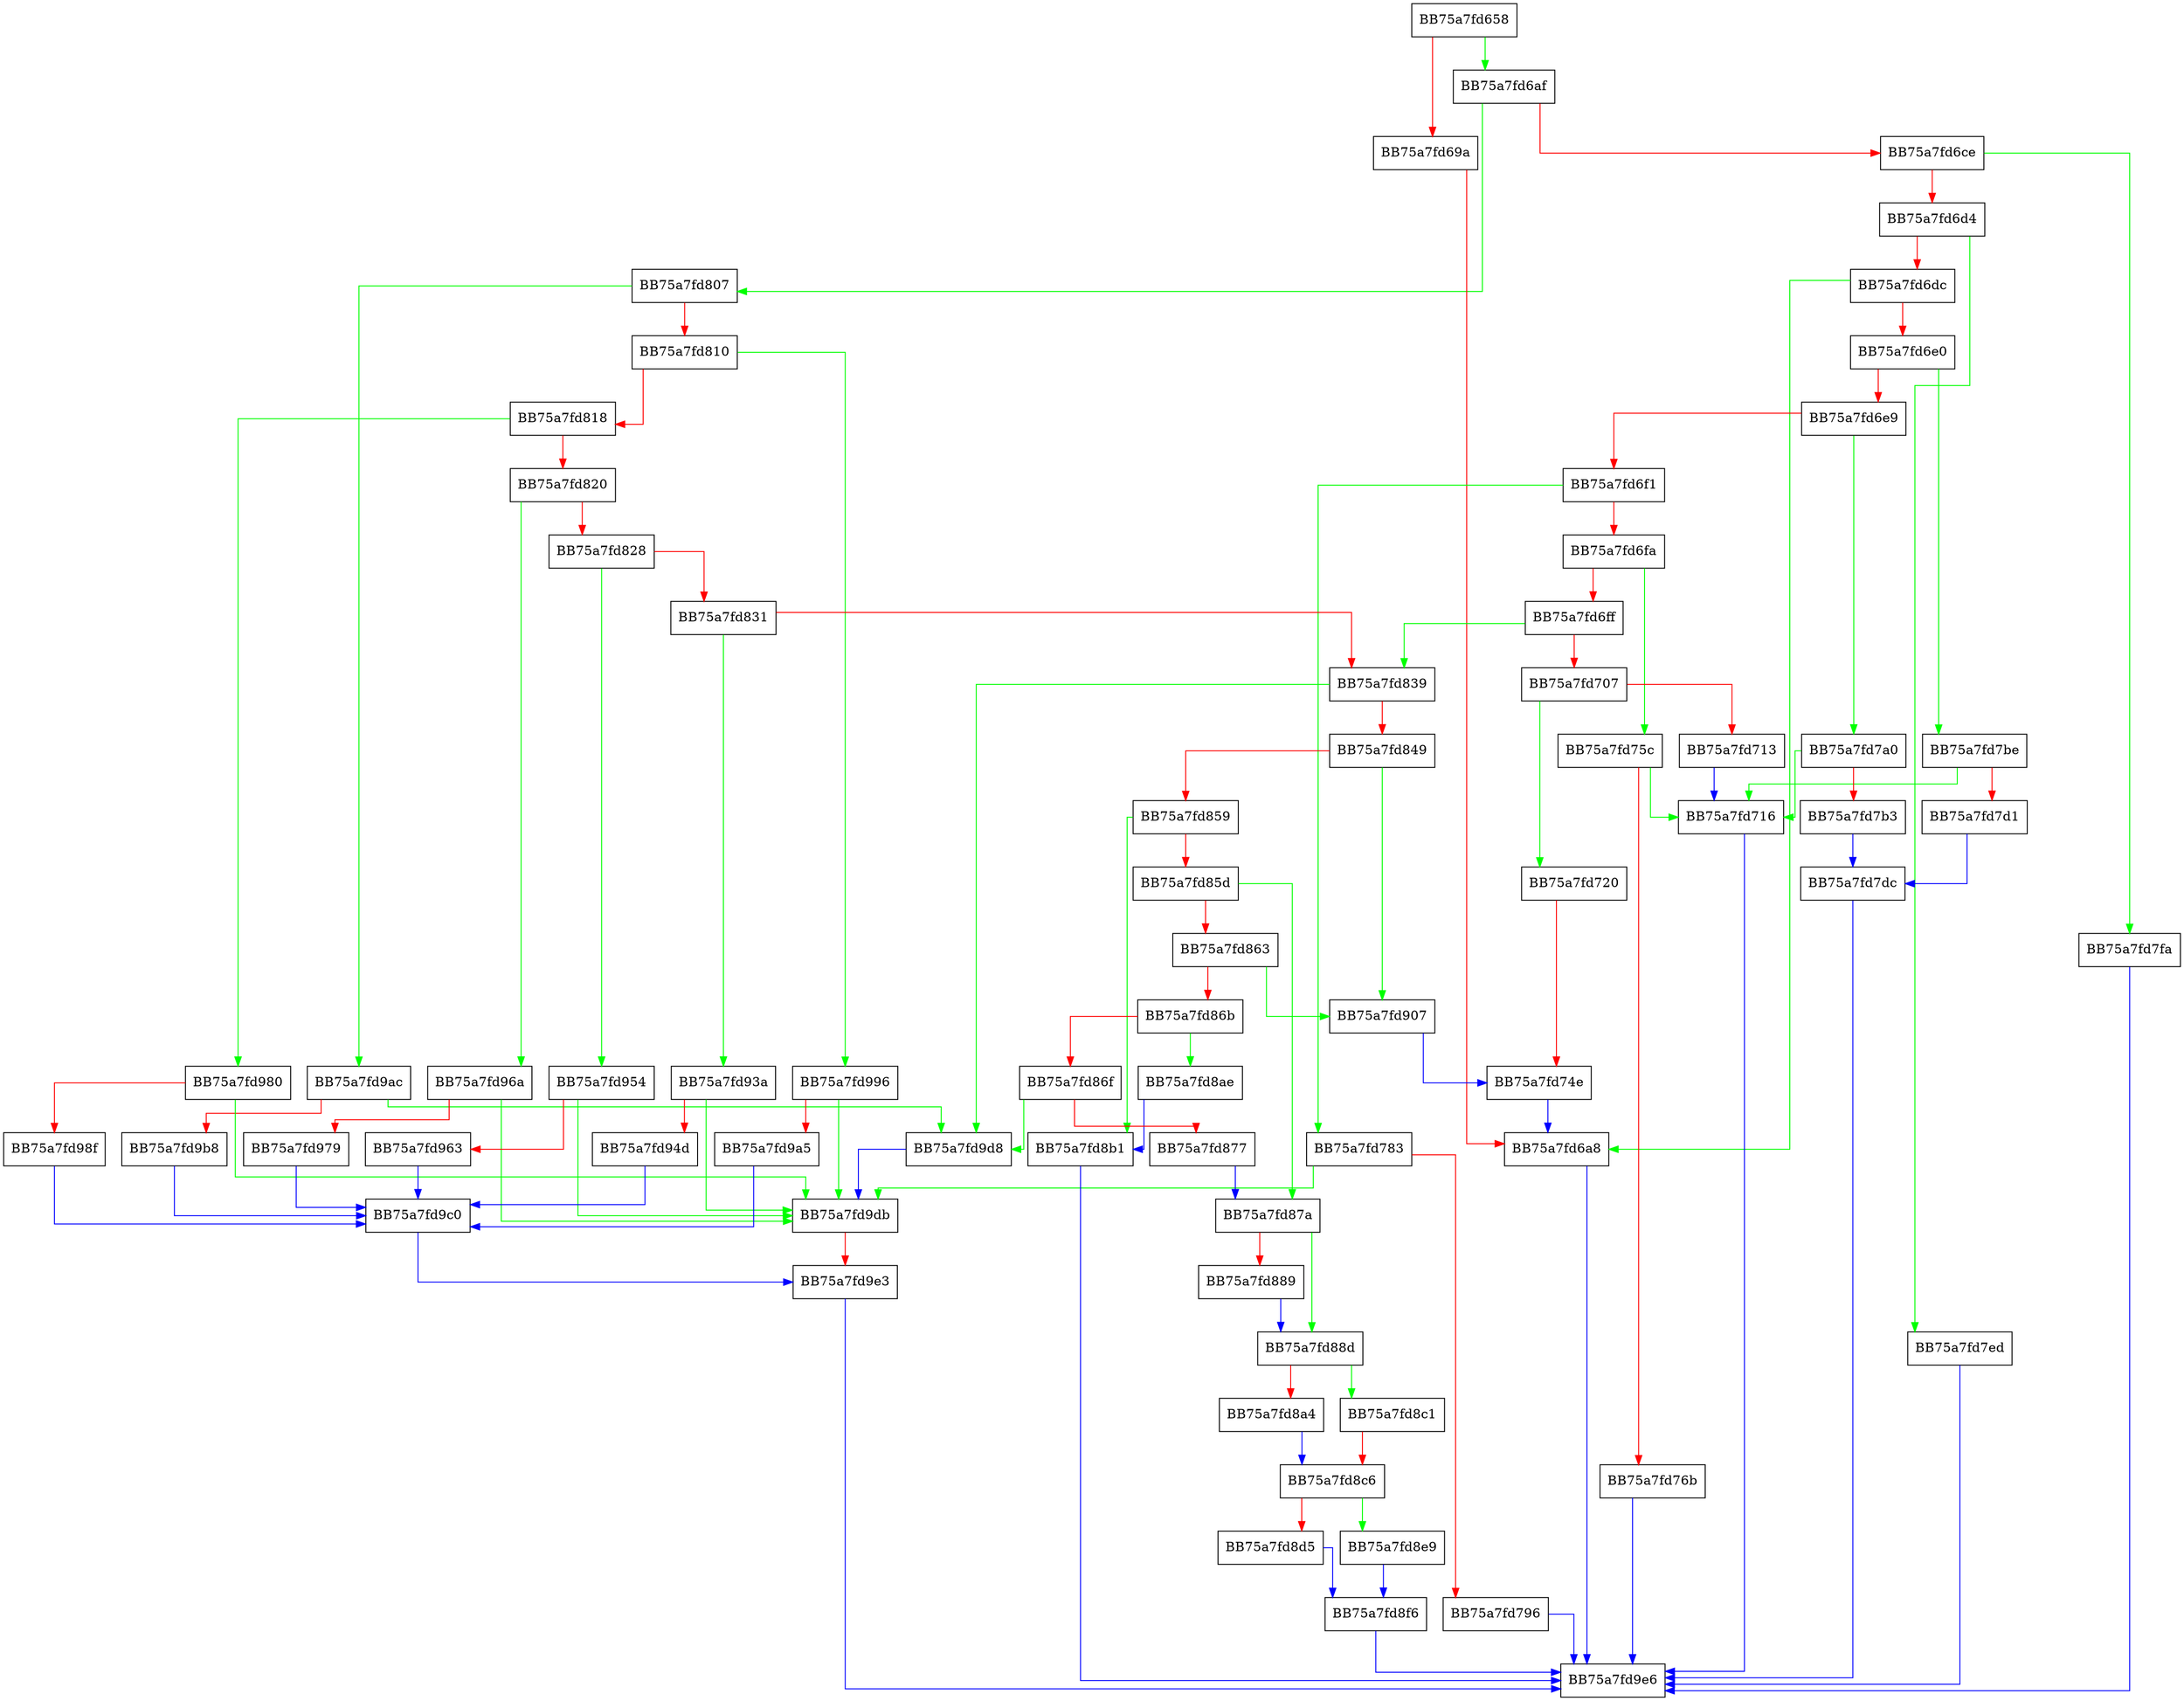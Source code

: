 digraph parse_basic_escape {
  node [shape="box"];
  graph [splines=ortho];
  BB75a7fd658 -> BB75a7fd6af [color="green"];
  BB75a7fd658 -> BB75a7fd69a [color="red"];
  BB75a7fd69a -> BB75a7fd6a8 [color="red"];
  BB75a7fd6a8 -> BB75a7fd9e6 [color="blue"];
  BB75a7fd6af -> BB75a7fd807 [color="green"];
  BB75a7fd6af -> BB75a7fd6ce [color="red"];
  BB75a7fd6ce -> BB75a7fd7fa [color="green"];
  BB75a7fd6ce -> BB75a7fd6d4 [color="red"];
  BB75a7fd6d4 -> BB75a7fd7ed [color="green"];
  BB75a7fd6d4 -> BB75a7fd6dc [color="red"];
  BB75a7fd6dc -> BB75a7fd6a8 [color="green"];
  BB75a7fd6dc -> BB75a7fd6e0 [color="red"];
  BB75a7fd6e0 -> BB75a7fd7be [color="green"];
  BB75a7fd6e0 -> BB75a7fd6e9 [color="red"];
  BB75a7fd6e9 -> BB75a7fd7a0 [color="green"];
  BB75a7fd6e9 -> BB75a7fd6f1 [color="red"];
  BB75a7fd6f1 -> BB75a7fd783 [color="green"];
  BB75a7fd6f1 -> BB75a7fd6fa [color="red"];
  BB75a7fd6fa -> BB75a7fd75c [color="green"];
  BB75a7fd6fa -> BB75a7fd6ff [color="red"];
  BB75a7fd6ff -> BB75a7fd839 [color="green"];
  BB75a7fd6ff -> BB75a7fd707 [color="red"];
  BB75a7fd707 -> BB75a7fd720 [color="green"];
  BB75a7fd707 -> BB75a7fd713 [color="red"];
  BB75a7fd713 -> BB75a7fd716 [color="blue"];
  BB75a7fd716 -> BB75a7fd9e6 [color="blue"];
  BB75a7fd720 -> BB75a7fd74e [color="red"];
  BB75a7fd74e -> BB75a7fd6a8 [color="blue"];
  BB75a7fd75c -> BB75a7fd716 [color="green"];
  BB75a7fd75c -> BB75a7fd76b [color="red"];
  BB75a7fd76b -> BB75a7fd9e6 [color="blue"];
  BB75a7fd783 -> BB75a7fd9db [color="green"];
  BB75a7fd783 -> BB75a7fd796 [color="red"];
  BB75a7fd796 -> BB75a7fd9e6 [color="blue"];
  BB75a7fd7a0 -> BB75a7fd716 [color="green"];
  BB75a7fd7a0 -> BB75a7fd7b3 [color="red"];
  BB75a7fd7b3 -> BB75a7fd7dc [color="blue"];
  BB75a7fd7be -> BB75a7fd716 [color="green"];
  BB75a7fd7be -> BB75a7fd7d1 [color="red"];
  BB75a7fd7d1 -> BB75a7fd7dc [color="blue"];
  BB75a7fd7dc -> BB75a7fd9e6 [color="blue"];
  BB75a7fd7ed -> BB75a7fd9e6 [color="blue"];
  BB75a7fd7fa -> BB75a7fd9e6 [color="blue"];
  BB75a7fd807 -> BB75a7fd9ac [color="green"];
  BB75a7fd807 -> BB75a7fd810 [color="red"];
  BB75a7fd810 -> BB75a7fd996 [color="green"];
  BB75a7fd810 -> BB75a7fd818 [color="red"];
  BB75a7fd818 -> BB75a7fd980 [color="green"];
  BB75a7fd818 -> BB75a7fd820 [color="red"];
  BB75a7fd820 -> BB75a7fd96a [color="green"];
  BB75a7fd820 -> BB75a7fd828 [color="red"];
  BB75a7fd828 -> BB75a7fd954 [color="green"];
  BB75a7fd828 -> BB75a7fd831 [color="red"];
  BB75a7fd831 -> BB75a7fd93a [color="green"];
  BB75a7fd831 -> BB75a7fd839 [color="red"];
  BB75a7fd839 -> BB75a7fd9d8 [color="green"];
  BB75a7fd839 -> BB75a7fd849 [color="red"];
  BB75a7fd849 -> BB75a7fd907 [color="green"];
  BB75a7fd849 -> BB75a7fd859 [color="red"];
  BB75a7fd859 -> BB75a7fd8b1 [color="green"];
  BB75a7fd859 -> BB75a7fd85d [color="red"];
  BB75a7fd85d -> BB75a7fd87a [color="green"];
  BB75a7fd85d -> BB75a7fd863 [color="red"];
  BB75a7fd863 -> BB75a7fd907 [color="green"];
  BB75a7fd863 -> BB75a7fd86b [color="red"];
  BB75a7fd86b -> BB75a7fd8ae [color="green"];
  BB75a7fd86b -> BB75a7fd86f [color="red"];
  BB75a7fd86f -> BB75a7fd9d8 [color="green"];
  BB75a7fd86f -> BB75a7fd877 [color="red"];
  BB75a7fd877 -> BB75a7fd87a [color="blue"];
  BB75a7fd87a -> BB75a7fd88d [color="green"];
  BB75a7fd87a -> BB75a7fd889 [color="red"];
  BB75a7fd889 -> BB75a7fd88d [color="blue"];
  BB75a7fd88d -> BB75a7fd8c1 [color="green"];
  BB75a7fd88d -> BB75a7fd8a4 [color="red"];
  BB75a7fd8a4 -> BB75a7fd8c6 [color="blue"];
  BB75a7fd8ae -> BB75a7fd8b1 [color="blue"];
  BB75a7fd8b1 -> BB75a7fd9e6 [color="blue"];
  BB75a7fd8c1 -> BB75a7fd8c6 [color="red"];
  BB75a7fd8c6 -> BB75a7fd8e9 [color="green"];
  BB75a7fd8c6 -> BB75a7fd8d5 [color="red"];
  BB75a7fd8d5 -> BB75a7fd8f6 [color="blue"];
  BB75a7fd8e9 -> BB75a7fd8f6 [color="blue"];
  BB75a7fd8f6 -> BB75a7fd9e6 [color="blue"];
  BB75a7fd907 -> BB75a7fd74e [color="blue"];
  BB75a7fd93a -> BB75a7fd9db [color="green"];
  BB75a7fd93a -> BB75a7fd94d [color="red"];
  BB75a7fd94d -> BB75a7fd9c0 [color="blue"];
  BB75a7fd954 -> BB75a7fd9db [color="green"];
  BB75a7fd954 -> BB75a7fd963 [color="red"];
  BB75a7fd963 -> BB75a7fd9c0 [color="blue"];
  BB75a7fd96a -> BB75a7fd9db [color="green"];
  BB75a7fd96a -> BB75a7fd979 [color="red"];
  BB75a7fd979 -> BB75a7fd9c0 [color="blue"];
  BB75a7fd980 -> BB75a7fd9db [color="green"];
  BB75a7fd980 -> BB75a7fd98f [color="red"];
  BB75a7fd98f -> BB75a7fd9c0 [color="blue"];
  BB75a7fd996 -> BB75a7fd9db [color="green"];
  BB75a7fd996 -> BB75a7fd9a5 [color="red"];
  BB75a7fd9a5 -> BB75a7fd9c0 [color="blue"];
  BB75a7fd9ac -> BB75a7fd9d8 [color="green"];
  BB75a7fd9ac -> BB75a7fd9b8 [color="red"];
  BB75a7fd9b8 -> BB75a7fd9c0 [color="blue"];
  BB75a7fd9c0 -> BB75a7fd9e3 [color="blue"];
  BB75a7fd9d8 -> BB75a7fd9db [color="blue"];
  BB75a7fd9db -> BB75a7fd9e3 [color="red"];
  BB75a7fd9e3 -> BB75a7fd9e6 [color="blue"];
}